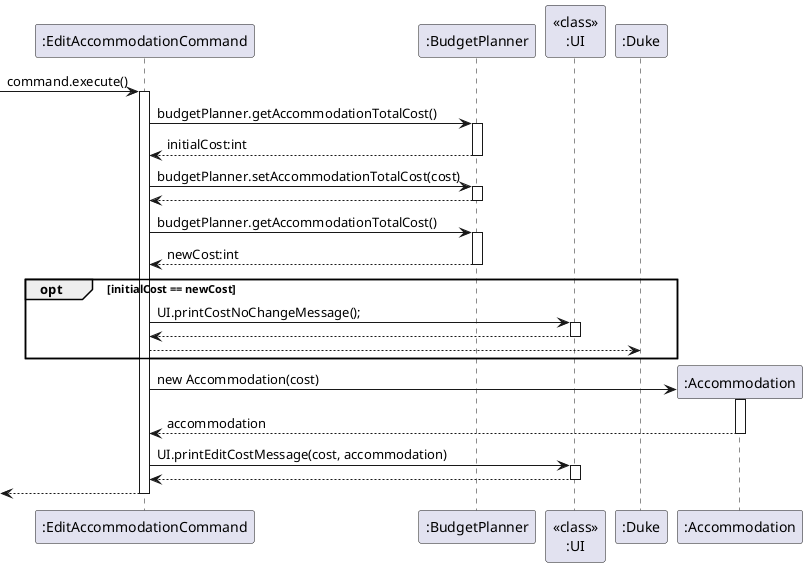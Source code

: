 @startuml
'https://plantuml.com/sequence-diagram
-> ":EditAccommodationCommand" : command.execute()
activate ":EditAccommodationCommand"
":EditAccommodationCommand" -> ":BudgetPlanner" : budgetPlanner.getAccommodationTotalCost()
activate ":BudgetPlanner"
":EditAccommodationCommand" <-- ":BudgetPlanner" : initialCost:int
deactivate ":BudgetPlanner"
":EditAccommodationCommand" -> ":BudgetPlanner" : budgetPlanner.setAccommodationTotalCost(cost)
activate ":BudgetPlanner"
":EditAccommodationCommand" <-- ":BudgetPlanner"
deactivate ":BudgetPlanner"
":EditAccommodationCommand" -> ":BudgetPlanner" : budgetPlanner.getAccommodationTotalCost()
activate ":BudgetPlanner"
":EditAccommodationCommand" <-- ":BudgetPlanner" : newCost:int
deactivate ":BudgetPlanner"
opt initialCost == newCost
":EditAccommodationCommand" -> "<<class>>\n:UI" : UI.printCostNoChangeMessage();
activate "<<class>>\n:UI"
":EditAccommodationCommand" <-- "<<class>>\n:UI"
deactivate "<<class>>\n:UI"
":EditAccommodationCommand" --> ":Duke"
end
create ":Accommodation"
":EditAccommodationCommand" -> ":Accommodation" : new Accommodation(cost)
activate ":Accommodation"
":EditAccommodationCommand" <-- ":Accommodation" : accommodation
deactivate ":Accommodation"
":EditAccommodationCommand" -> "<<class>>\n:UI" : UI.printEditCostMessage(cost, accommodation)
activate "<<class>>\n:UI"
":EditAccommodationCommand" <-- "<<class>>\n:UI"
deactivate "<<class>>\n:UI"
<-- ":EditAccommodationCommand"
deactivate ":EditAccommodationCommand"
@enduml